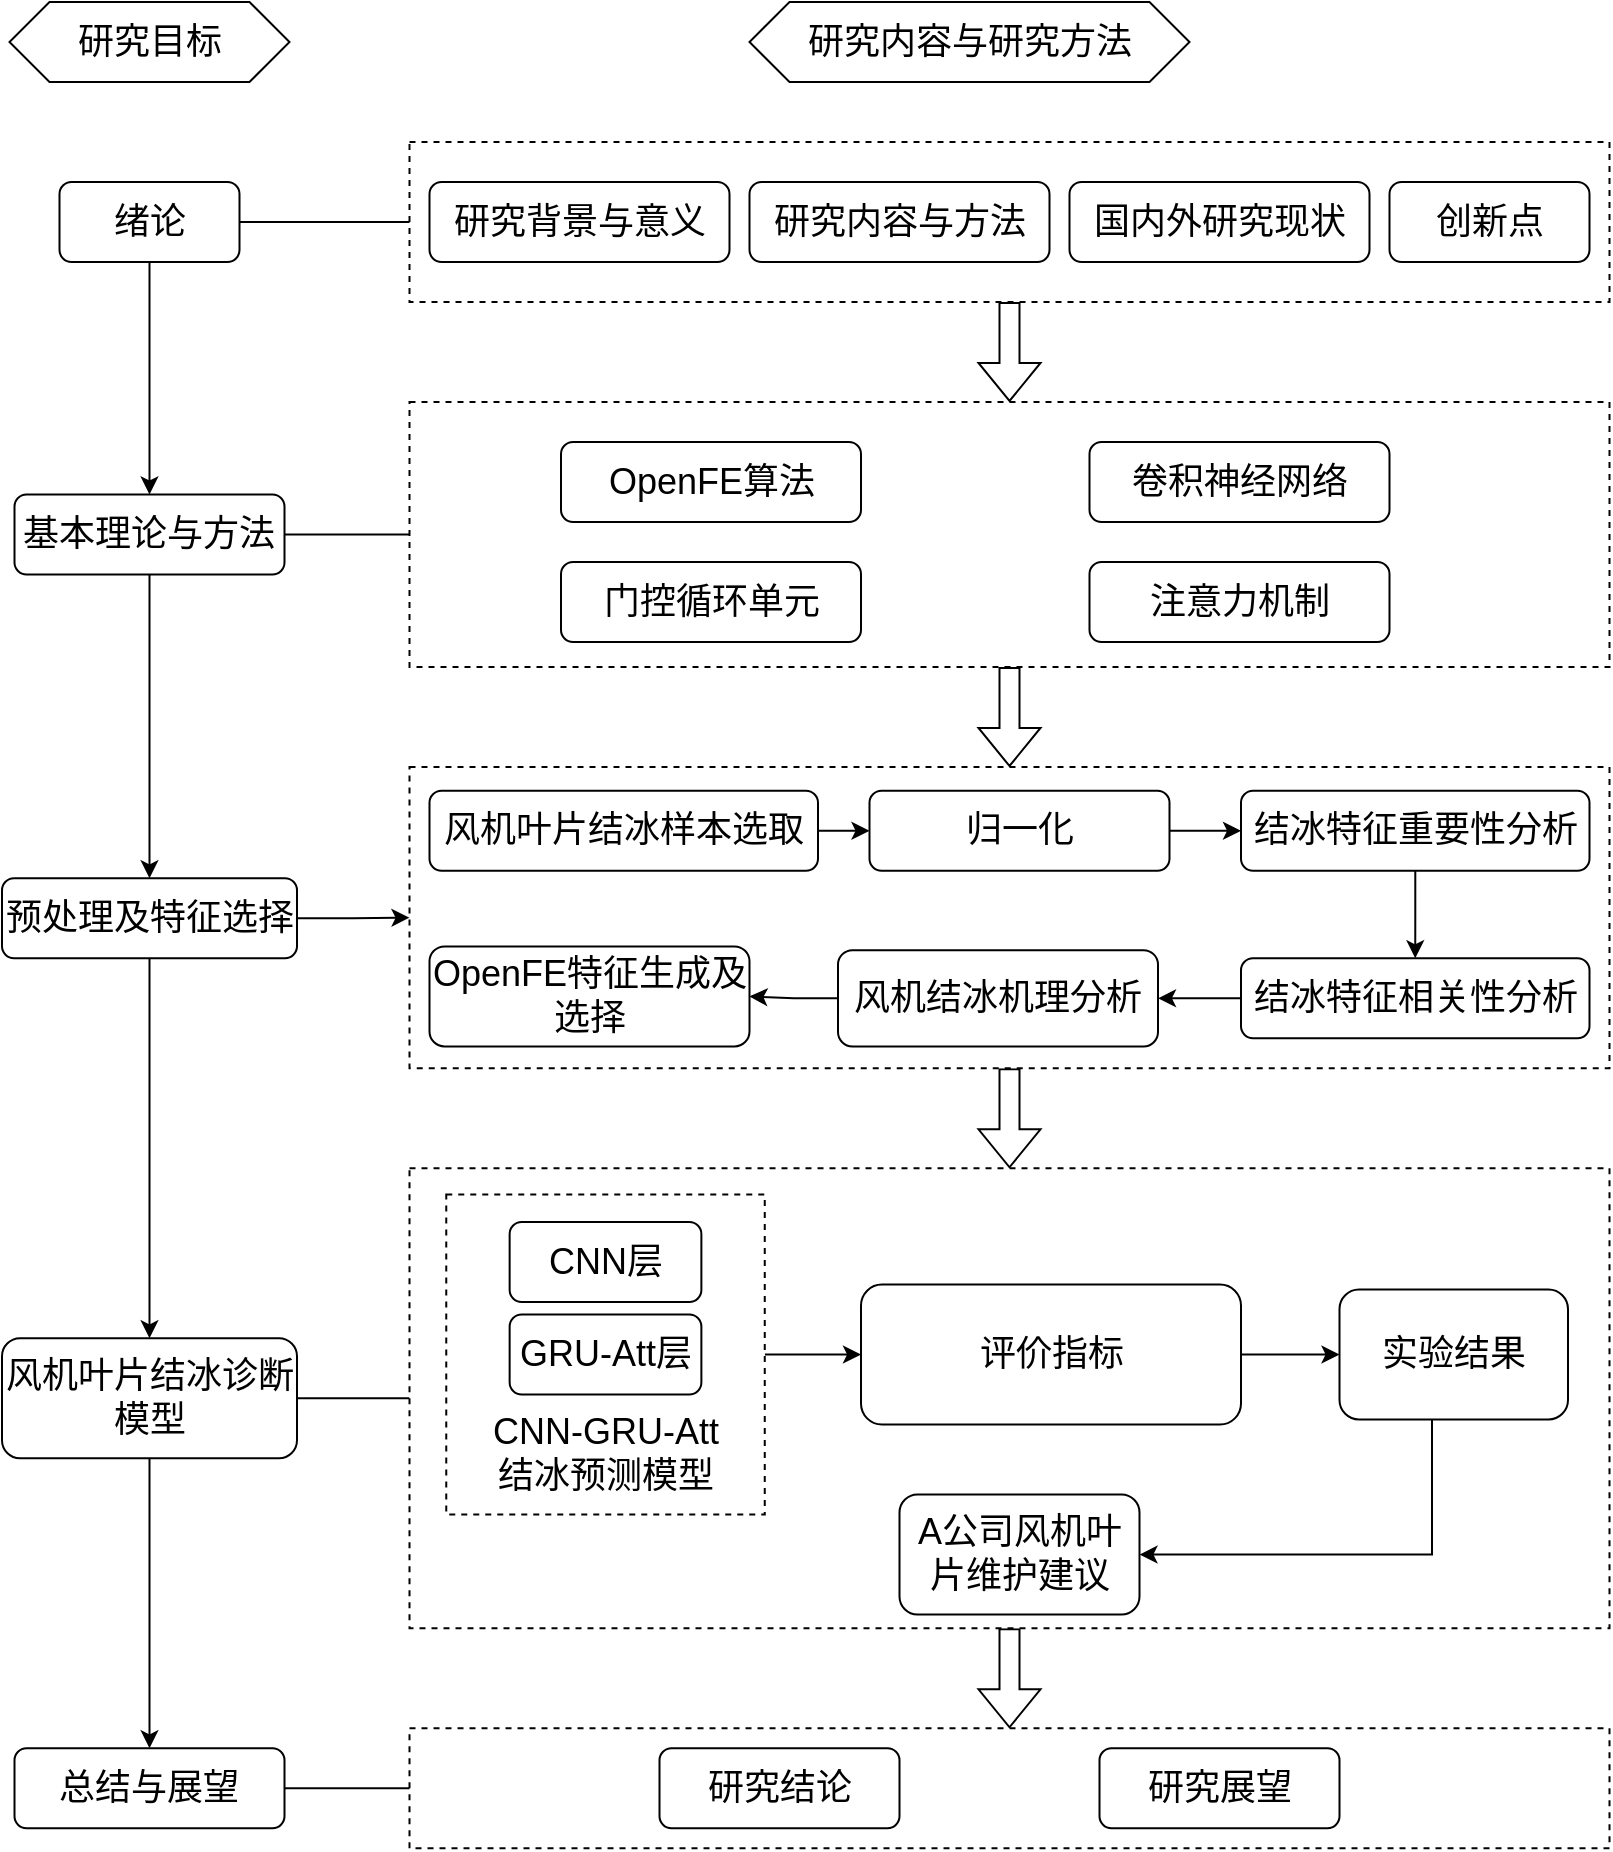 <mxfile version="25.0.3">
  <diagram name="第 1 页" id="p5fiXoCb0oHlGnUIcILo">
    <mxGraphModel dx="1221" dy="668" grid="1" gridSize="10" guides="1" tooltips="1" connect="1" arrows="1" fold="1" page="1" pageScale="1" pageWidth="827" pageHeight="1169" math="0" shadow="0">
      <root>
        <mxCell id="0" />
        <mxCell id="1" parent="0" />
        <mxCell id="f8FCbJ_lQctMmRmD2ybC-1" style="edgeStyle=orthogonalEdgeStyle;rounded=0;orthogonalLoop=1;jettySize=auto;html=1;entryX=0.5;entryY=0;entryDx=0;entryDy=0;shape=flexArrow;" parent="1" source="f8FCbJ_lQctMmRmD2ybC-2" target="f8FCbJ_lQctMmRmD2ybC-5" edge="1">
          <mxGeometry relative="1" as="geometry" />
        </mxCell>
        <mxCell id="f8FCbJ_lQctMmRmD2ybC-2" value="" style="rounded=0;whiteSpace=wrap;html=1;dashed=1;" parent="1" vertex="1">
          <mxGeometry x="215.75" y="412.5" width="600" height="150.63" as="geometry" />
        </mxCell>
        <mxCell id="f8FCbJ_lQctMmRmD2ybC-3" style="edgeStyle=orthogonalEdgeStyle;rounded=0;orthogonalLoop=1;jettySize=auto;html=1;shape=flexArrow;" parent="1" source="f8FCbJ_lQctMmRmD2ybC-5" target="f8FCbJ_lQctMmRmD2ybC-8" edge="1">
          <mxGeometry relative="1" as="geometry" />
        </mxCell>
        <mxCell id="f8FCbJ_lQctMmRmD2ybC-4" style="edgeStyle=orthogonalEdgeStyle;rounded=0;orthogonalLoop=1;jettySize=auto;html=1;entryX=1;entryY=0.5;entryDx=0;entryDy=0;endArrow=none;endFill=0;" parent="1" source="f8FCbJ_lQctMmRmD2ybC-5" target="f8FCbJ_lQctMmRmD2ybC-43" edge="1">
          <mxGeometry relative="1" as="geometry" />
        </mxCell>
        <mxCell id="f8FCbJ_lQctMmRmD2ybC-5" value="" style="rounded=0;whiteSpace=wrap;html=1;dashed=1;" parent="1" vertex="1">
          <mxGeometry x="215.75" y="613.13" width="600" height="230" as="geometry" />
        </mxCell>
        <mxCell id="f8FCbJ_lQctMmRmD2ybC-6" style="edgeStyle=orthogonalEdgeStyle;rounded=0;orthogonalLoop=1;jettySize=auto;html=1;" parent="1" source="f8FCbJ_lQctMmRmD2ybC-7" target="f8FCbJ_lQctMmRmD2ybC-46" edge="1">
          <mxGeometry relative="1" as="geometry" />
        </mxCell>
        <mxCell id="f8FCbJ_lQctMmRmD2ybC-7" value="" style="rounded=0;whiteSpace=wrap;html=1;dashed=1;" parent="1" vertex="1">
          <mxGeometry x="234.13" y="626.26" width="159.25" height="160" as="geometry" />
        </mxCell>
        <mxCell id="f8FCbJ_lQctMmRmD2ybC-8" value="" style="rounded=0;whiteSpace=wrap;html=1;dashed=1;" parent="1" vertex="1">
          <mxGeometry x="215.75" y="893.13" width="600" height="60" as="geometry" />
        </mxCell>
        <mxCell id="f8FCbJ_lQctMmRmD2ybC-9" style="edgeStyle=orthogonalEdgeStyle;rounded=0;orthogonalLoop=1;jettySize=auto;html=1;entryX=0.5;entryY=0;entryDx=0;entryDy=0;shape=flexArrow;" parent="1" source="f8FCbJ_lQctMmRmD2ybC-10" target="f8FCbJ_lQctMmRmD2ybC-2" edge="1">
          <mxGeometry relative="1" as="geometry" />
        </mxCell>
        <mxCell id="f8FCbJ_lQctMmRmD2ybC-10" value="" style="rounded=0;whiteSpace=wrap;html=1;dashed=1;" parent="1" vertex="1">
          <mxGeometry x="215.75" y="230" width="600" height="132.5" as="geometry" />
        </mxCell>
        <mxCell id="f8FCbJ_lQctMmRmD2ybC-11" style="edgeStyle=orthogonalEdgeStyle;rounded=0;orthogonalLoop=1;jettySize=auto;html=1;entryX=0.5;entryY=0;entryDx=0;entryDy=0;shape=flexArrow;" parent="1" source="f8FCbJ_lQctMmRmD2ybC-12" target="f8FCbJ_lQctMmRmD2ybC-10" edge="1">
          <mxGeometry relative="1" as="geometry" />
        </mxCell>
        <mxCell id="f8FCbJ_lQctMmRmD2ybC-12" value="" style="rounded=0;whiteSpace=wrap;html=1;dashed=1;" parent="1" vertex="1">
          <mxGeometry x="215.75" y="100" width="600" height="80" as="geometry" />
        </mxCell>
        <mxCell id="f8FCbJ_lQctMmRmD2ybC-13" value="&lt;font style=&quot;font-size: 18px;&quot;&gt;研究目标&lt;/font&gt;" style="shape=hexagon;perimeter=hexagonPerimeter2;whiteSpace=wrap;html=1;fixedSize=1;" parent="1" vertex="1">
          <mxGeometry x="15.75" y="30" width="140" height="40" as="geometry" />
        </mxCell>
        <mxCell id="f8FCbJ_lQctMmRmD2ybC-14" value="&lt;font style=&quot;font-size: 18px;&quot;&gt;研究内容与研究方法&lt;/font&gt;" style="shape=hexagon;perimeter=hexagonPerimeter2;whiteSpace=wrap;html=1;fixedSize=1;" parent="1" vertex="1">
          <mxGeometry x="385.75" y="30" width="220" height="40" as="geometry" />
        </mxCell>
        <mxCell id="f8FCbJ_lQctMmRmD2ybC-15" style="edgeStyle=orthogonalEdgeStyle;rounded=0;orthogonalLoop=1;jettySize=auto;html=1;entryX=0.5;entryY=0;entryDx=0;entryDy=0;" parent="1" source="f8FCbJ_lQctMmRmD2ybC-17" target="f8FCbJ_lQctMmRmD2ybC-24" edge="1">
          <mxGeometry relative="1" as="geometry" />
        </mxCell>
        <mxCell id="f8FCbJ_lQctMmRmD2ybC-16" style="edgeStyle=orthogonalEdgeStyle;rounded=0;orthogonalLoop=1;jettySize=auto;html=1;entryX=0;entryY=0.5;entryDx=0;entryDy=0;endArrow=none;endFill=0;" parent="1" source="f8FCbJ_lQctMmRmD2ybC-17" target="f8FCbJ_lQctMmRmD2ybC-12" edge="1">
          <mxGeometry relative="1" as="geometry" />
        </mxCell>
        <mxCell id="f8FCbJ_lQctMmRmD2ybC-17" value="&lt;font style=&quot;font-size: 18px;&quot;&gt;绪论&lt;/font&gt;" style="rounded=1;whiteSpace=wrap;html=1;" parent="1" vertex="1">
          <mxGeometry x="40.75" y="120" width="90" height="40" as="geometry" />
        </mxCell>
        <mxCell id="f8FCbJ_lQctMmRmD2ybC-18" value="&lt;font style=&quot;font-size: 18px;&quot;&gt;研究背景与意义&lt;/font&gt;" style="rounded=1;whiteSpace=wrap;html=1;" parent="1" vertex="1">
          <mxGeometry x="225.75" y="120" width="150" height="40" as="geometry" />
        </mxCell>
        <mxCell id="f8FCbJ_lQctMmRmD2ybC-19" value="&lt;font style=&quot;font-size: 18px;&quot;&gt;研究内容与方法&lt;/font&gt;" style="rounded=1;whiteSpace=wrap;html=1;" parent="1" vertex="1">
          <mxGeometry x="385.75" y="120" width="150" height="40" as="geometry" />
        </mxCell>
        <mxCell id="f8FCbJ_lQctMmRmD2ybC-20" value="&lt;font style=&quot;font-size: 18px;&quot;&gt;国内外研究现状&lt;/font&gt;" style="rounded=1;whiteSpace=wrap;html=1;" parent="1" vertex="1">
          <mxGeometry x="545.75" y="120" width="150" height="40" as="geometry" />
        </mxCell>
        <mxCell id="f8FCbJ_lQctMmRmD2ybC-21" value="&lt;font style=&quot;font-size: 18px;&quot;&gt;创新点&lt;/font&gt;" style="rounded=1;whiteSpace=wrap;html=1;" parent="1" vertex="1">
          <mxGeometry x="705.75" y="120" width="100" height="40" as="geometry" />
        </mxCell>
        <mxCell id="f8FCbJ_lQctMmRmD2ybC-22" style="edgeStyle=orthogonalEdgeStyle;rounded=0;orthogonalLoop=1;jettySize=auto;html=1;entryX=0.5;entryY=0;entryDx=0;entryDy=0;" parent="1" source="f8FCbJ_lQctMmRmD2ybC-24" target="f8FCbJ_lQctMmRmD2ybC-32" edge="1">
          <mxGeometry relative="1" as="geometry" />
        </mxCell>
        <mxCell id="f8FCbJ_lQctMmRmD2ybC-23" style="edgeStyle=orthogonalEdgeStyle;rounded=0;orthogonalLoop=1;jettySize=auto;html=1;entryX=0;entryY=0.5;entryDx=0;entryDy=0;endArrow=none;endFill=0;" parent="1" source="f8FCbJ_lQctMmRmD2ybC-24" target="f8FCbJ_lQctMmRmD2ybC-10" edge="1">
          <mxGeometry relative="1" as="geometry" />
        </mxCell>
        <mxCell id="f8FCbJ_lQctMmRmD2ybC-24" value="&lt;font style=&quot;font-size: 18px;&quot;&gt;基本理论与方法&lt;/font&gt;" style="rounded=1;whiteSpace=wrap;html=1;" parent="1" vertex="1">
          <mxGeometry x="18.25" y="276.25" width="135" height="40" as="geometry" />
        </mxCell>
        <mxCell id="f8FCbJ_lQctMmRmD2ybC-26" value="&lt;font style=&quot;font-size: 18px;&quot;&gt;OpenFE算法&lt;/font&gt;" style="rounded=1;whiteSpace=wrap;html=1;" parent="1" vertex="1">
          <mxGeometry x="291.5" y="250" width="150" height="40" as="geometry" />
        </mxCell>
        <mxCell id="f8FCbJ_lQctMmRmD2ybC-27" value="&lt;span style=&quot;font-size: 18px;&quot;&gt;卷积神经网络&lt;/span&gt;" style="rounded=1;whiteSpace=wrap;html=1;" parent="1" vertex="1">
          <mxGeometry x="555.75" y="250" width="150" height="40" as="geometry" />
        </mxCell>
        <mxCell id="f8FCbJ_lQctMmRmD2ybC-28" value="&lt;span style=&quot;font-size: 18px;&quot;&gt;门控循环单元&lt;/span&gt;" style="rounded=1;whiteSpace=wrap;html=1;" parent="1" vertex="1">
          <mxGeometry x="291.5" y="310" width="150" height="40" as="geometry" />
        </mxCell>
        <mxCell id="f8FCbJ_lQctMmRmD2ybC-29" value="&lt;span style=&quot;font-size: 18px;&quot;&gt;注意力机制&lt;/span&gt;" style="rounded=1;whiteSpace=wrap;html=1;" parent="1" vertex="1">
          <mxGeometry x="555.75" y="310" width="150" height="40" as="geometry" />
        </mxCell>
        <mxCell id="f8FCbJ_lQctMmRmD2ybC-30" style="edgeStyle=orthogonalEdgeStyle;rounded=0;orthogonalLoop=1;jettySize=auto;html=1;entryX=0.5;entryY=0;entryDx=0;entryDy=0;" parent="1" source="f8FCbJ_lQctMmRmD2ybC-32" target="f8FCbJ_lQctMmRmD2ybC-43" edge="1">
          <mxGeometry relative="1" as="geometry" />
        </mxCell>
        <mxCell id="f8FCbJ_lQctMmRmD2ybC-31" style="edgeStyle=orthogonalEdgeStyle;rounded=0;orthogonalLoop=1;jettySize=auto;html=1;entryX=0;entryY=0.5;entryDx=0;entryDy=0;" parent="1" source="f8FCbJ_lQctMmRmD2ybC-32" target="f8FCbJ_lQctMmRmD2ybC-2" edge="1">
          <mxGeometry relative="1" as="geometry" />
        </mxCell>
        <mxCell id="f8FCbJ_lQctMmRmD2ybC-32" value="&lt;font style=&quot;font-size: 18px;&quot;&gt;预处理及特征选择&lt;/font&gt;" style="rounded=1;whiteSpace=wrap;html=1;" parent="1" vertex="1">
          <mxGeometry x="12" y="468.13" width="147.5" height="40" as="geometry" />
        </mxCell>
        <mxCell id="f8FCbJ_lQctMmRmD2ybC-33" style="edgeStyle=orthogonalEdgeStyle;rounded=0;orthogonalLoop=1;jettySize=auto;html=1;entryX=0;entryY=0.5;entryDx=0;entryDy=0;" parent="1" source="f8FCbJ_lQctMmRmD2ybC-34" target="f8FCbJ_lQctMmRmD2ybC-36" edge="1">
          <mxGeometry relative="1" as="geometry" />
        </mxCell>
        <mxCell id="f8FCbJ_lQctMmRmD2ybC-34" value="&lt;span style=&quot;font-size: 18px;&quot;&gt;风机叶片结冰样本选取&lt;/span&gt;" style="rounded=1;whiteSpace=wrap;html=1;" parent="1" vertex="1">
          <mxGeometry x="225.75" y="424.37" width="194.25" height="40" as="geometry" />
        </mxCell>
        <mxCell id="f8FCbJ_lQctMmRmD2ybC-35" style="edgeStyle=orthogonalEdgeStyle;rounded=0;orthogonalLoop=1;jettySize=auto;html=1;" parent="1" source="f8FCbJ_lQctMmRmD2ybC-36" target="f8FCbJ_lQctMmRmD2ybC-41" edge="1">
          <mxGeometry relative="1" as="geometry" />
        </mxCell>
        <mxCell id="f8FCbJ_lQctMmRmD2ybC-36" value="&lt;span style=&quot;font-size: 18px;&quot;&gt;归一化&lt;/span&gt;" style="rounded=1;whiteSpace=wrap;html=1;" parent="1" vertex="1">
          <mxGeometry x="445.75" y="424.37" width="150" height="40" as="geometry" />
        </mxCell>
        <mxCell id="f8FCbJ_lQctMmRmD2ybC-37" style="edgeStyle=orthogonalEdgeStyle;rounded=0;orthogonalLoop=1;jettySize=auto;html=1;entryX=1;entryY=0.5;entryDx=0;entryDy=0;" parent="1" source="f8FCbJ_lQctMmRmD2ybC-38" target="f8FCbJ_lQctMmRmD2ybC-54" edge="1">
          <mxGeometry relative="1" as="geometry" />
        </mxCell>
        <mxCell id="f8FCbJ_lQctMmRmD2ybC-38" value="&lt;font style=&quot;font-size: 18px;&quot;&gt;结冰特征相关性分析&lt;/font&gt;" style="rounded=1;whiteSpace=wrap;html=1;" parent="1" vertex="1">
          <mxGeometry x="631.5" y="508.13" width="174.25" height="40" as="geometry" />
        </mxCell>
        <mxCell id="f8FCbJ_lQctMmRmD2ybC-39" value="&lt;span style=&quot;font-size: 18px;&quot;&gt;OpenFE特征生成及选择&lt;/span&gt;" style="rounded=1;whiteSpace=wrap;html=1;" parent="1" vertex="1">
          <mxGeometry x="225.75" y="502.2" width="160" height="50" as="geometry" />
        </mxCell>
        <mxCell id="f8FCbJ_lQctMmRmD2ybC-40" style="edgeStyle=orthogonalEdgeStyle;rounded=0;orthogonalLoop=1;jettySize=auto;html=1;entryX=0.5;entryY=0;entryDx=0;entryDy=0;" parent="1" source="f8FCbJ_lQctMmRmD2ybC-41" target="f8FCbJ_lQctMmRmD2ybC-38" edge="1">
          <mxGeometry relative="1" as="geometry" />
        </mxCell>
        <mxCell id="f8FCbJ_lQctMmRmD2ybC-41" value="&lt;font style=&quot;font-size: 18px;&quot;&gt;结冰特征重要性分析&lt;/font&gt;" style="rounded=1;whiteSpace=wrap;html=1;" parent="1" vertex="1">
          <mxGeometry x="631.5" y="424.37" width="174.25" height="40" as="geometry" />
        </mxCell>
        <mxCell id="f8FCbJ_lQctMmRmD2ybC-42" style="edgeStyle=orthogonalEdgeStyle;rounded=0;orthogonalLoop=1;jettySize=auto;html=1;entryX=0.5;entryY=0;entryDx=0;entryDy=0;" parent="1" source="f8FCbJ_lQctMmRmD2ybC-43" target="f8FCbJ_lQctMmRmD2ybC-50" edge="1">
          <mxGeometry relative="1" as="geometry" />
        </mxCell>
        <mxCell id="f8FCbJ_lQctMmRmD2ybC-43" value="&lt;font style=&quot;font-size: 18px;&quot;&gt;风机叶片结冰诊断模型&lt;/font&gt;" style="rounded=1;whiteSpace=wrap;html=1;" parent="1" vertex="1">
          <mxGeometry x="12" y="698.13" width="147.5" height="60" as="geometry" />
        </mxCell>
        <mxCell id="f8FCbJ_lQctMmRmD2ybC-44" value="&lt;span style=&quot;font-size: 18px;&quot;&gt;GRU-Att层&lt;/span&gt;" style="rounded=1;whiteSpace=wrap;html=1;" parent="1" vertex="1">
          <mxGeometry x="265.82" y="686.26" width="95.87" height="40" as="geometry" />
        </mxCell>
        <mxCell id="f8FCbJ_lQctMmRmD2ybC-45" style="edgeStyle=orthogonalEdgeStyle;rounded=0;orthogonalLoop=1;jettySize=auto;html=1;entryX=0;entryY=0.5;entryDx=0;entryDy=0;" parent="1" source="f8FCbJ_lQctMmRmD2ybC-46" target="f8FCbJ_lQctMmRmD2ybC-48" edge="1">
          <mxGeometry relative="1" as="geometry" />
        </mxCell>
        <mxCell id="f8FCbJ_lQctMmRmD2ybC-46" value="&lt;span style=&quot;font-size: 18px;&quot;&gt;评价指标&lt;/span&gt;" style="rounded=1;whiteSpace=wrap;html=1;" parent="1" vertex="1">
          <mxGeometry x="441.5" y="671.26" width="190" height="70" as="geometry" />
        </mxCell>
        <mxCell id="f8FCbJ_lQctMmRmD2ybC-47" style="edgeStyle=orthogonalEdgeStyle;rounded=0;orthogonalLoop=1;jettySize=auto;html=1;entryX=1;entryY=0.5;entryDx=0;entryDy=0;" parent="1" source="f8FCbJ_lQctMmRmD2ybC-48" target="f8FCbJ_lQctMmRmD2ybC-57" edge="1">
          <mxGeometry relative="1" as="geometry">
            <Array as="points">
              <mxPoint x="727" y="806.26" />
            </Array>
          </mxGeometry>
        </mxCell>
        <mxCell id="f8FCbJ_lQctMmRmD2ybC-48" value="&lt;span style=&quot;font-size: 18px;&quot;&gt;实验结果&lt;/span&gt;" style="rounded=1;whiteSpace=wrap;html=1;" parent="1" vertex="1">
          <mxGeometry x="680.75" y="673.76" width="114.25" height="65" as="geometry" />
        </mxCell>
        <mxCell id="f8FCbJ_lQctMmRmD2ybC-49" style="edgeStyle=orthogonalEdgeStyle;rounded=0;orthogonalLoop=1;jettySize=auto;html=1;entryX=0;entryY=0.5;entryDx=0;entryDy=0;endArrow=none;endFill=0;" parent="1" source="f8FCbJ_lQctMmRmD2ybC-50" target="f8FCbJ_lQctMmRmD2ybC-8" edge="1">
          <mxGeometry relative="1" as="geometry" />
        </mxCell>
        <mxCell id="f8FCbJ_lQctMmRmD2ybC-50" value="&lt;font style=&quot;font-size: 18px;&quot;&gt;总结与展望&lt;/font&gt;" style="rounded=1;whiteSpace=wrap;html=1;" parent="1" vertex="1">
          <mxGeometry x="18.25" y="903.13" width="135" height="40" as="geometry" />
        </mxCell>
        <mxCell id="f8FCbJ_lQctMmRmD2ybC-51" value="&lt;span style=&quot;font-size: 18px;&quot;&gt;研究结论&lt;/span&gt;" style="rounded=1;whiteSpace=wrap;html=1;" parent="1" vertex="1">
          <mxGeometry x="340.75" y="903.13" width="120" height="40" as="geometry" />
        </mxCell>
        <mxCell id="f8FCbJ_lQctMmRmD2ybC-52" value="&lt;span style=&quot;font-size: 18px;&quot;&gt;研究展望&lt;/span&gt;" style="rounded=1;whiteSpace=wrap;html=1;" parent="1" vertex="1">
          <mxGeometry x="560.75" y="903.13" width="120" height="40" as="geometry" />
        </mxCell>
        <mxCell id="f8FCbJ_lQctMmRmD2ybC-53" style="edgeStyle=orthogonalEdgeStyle;rounded=0;orthogonalLoop=1;jettySize=auto;html=1;" parent="1" source="f8FCbJ_lQctMmRmD2ybC-54" target="f8FCbJ_lQctMmRmD2ybC-39" edge="1">
          <mxGeometry relative="1" as="geometry" />
        </mxCell>
        <mxCell id="f8FCbJ_lQctMmRmD2ybC-54" value="&lt;span style=&quot;font-size: 18px;&quot;&gt;风机结冰机理分析&lt;/span&gt;" style="rounded=1;whiteSpace=wrap;html=1;" parent="1" vertex="1">
          <mxGeometry x="430" y="504.07" width="160" height="48.13" as="geometry" />
        </mxCell>
        <mxCell id="f8FCbJ_lQctMmRmD2ybC-55" value="&lt;span style=&quot;font-size: 18px;&quot;&gt;CNN层&lt;/span&gt;" style="rounded=1;whiteSpace=wrap;html=1;" parent="1" vertex="1">
          <mxGeometry x="265.82" y="640" width="95.87" height="40" as="geometry" />
        </mxCell>
        <mxCell id="f8FCbJ_lQctMmRmD2ybC-56" value="&lt;span style=&quot;font-size: 18px;&quot;&gt;CNN-GRU-Att结冰预测模型&lt;/span&gt;" style="rounded=1;whiteSpace=wrap;html=1;opacity=0;" parent="1" vertex="1">
          <mxGeometry x="247.66" y="736.26" width="132.19" height="40" as="geometry" />
        </mxCell>
        <mxCell id="f8FCbJ_lQctMmRmD2ybC-57" value="&lt;span style=&quot;font-size: 18px;&quot;&gt;A公司风机叶片维护建议&lt;/span&gt;" style="rounded=1;whiteSpace=wrap;html=1;" parent="1" vertex="1">
          <mxGeometry x="460.75" y="776.26" width="120" height="60" as="geometry" />
        </mxCell>
      </root>
    </mxGraphModel>
  </diagram>
</mxfile>
